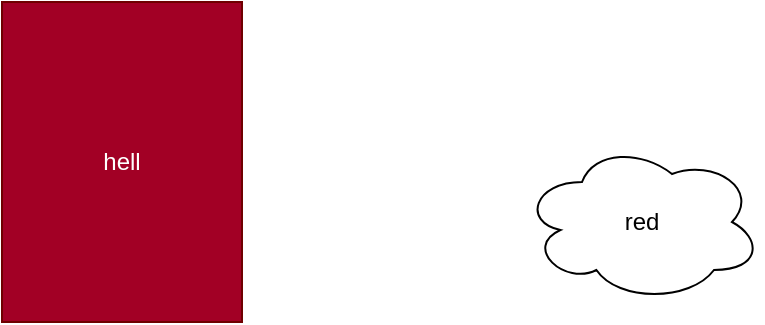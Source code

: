 <mxfile>
    <diagram id="TsUBoHdz3WPxukW25VD9" name="Page-1">
        <mxGraphModel dx="917" dy="771" grid="1" gridSize="10" guides="1" tooltips="1" connect="1" arrows="1" fold="1" page="1" pageScale="1" pageWidth="850" pageHeight="1100" math="0" shadow="0">
            <root>
                <mxCell id="0"/>
                <mxCell id="1" parent="0"/>
                <mxCell id="2" value="hell" style="rounded=0;whiteSpace=wrap;html=1;fillColor=#a20025;fontColor=#ffffff;strokeColor=#6F0000;" vertex="1" parent="1">
                    <mxGeometry x="30" y="30" width="120" height="160" as="geometry"/>
                </mxCell>
                <mxCell id="3" value="red" style="ellipse;shape=cloud;whiteSpace=wrap;html=1;" vertex="1" parent="1">
                    <mxGeometry x="290" y="100" width="120" height="80" as="geometry"/>
                </mxCell>
            </root>
        </mxGraphModel>
    </diagram>
</mxfile>
